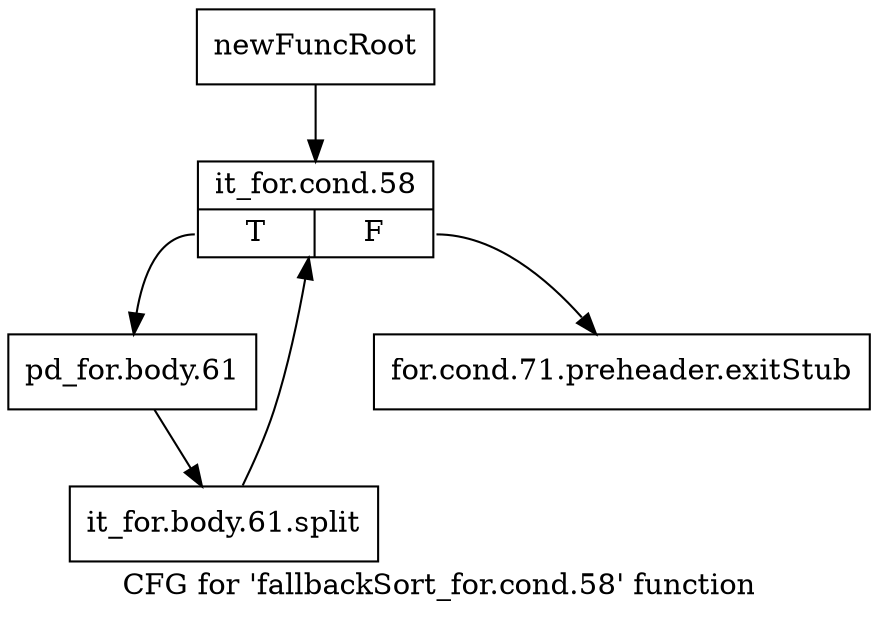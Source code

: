 digraph "CFG for 'fallbackSort_for.cond.58' function" {
	label="CFG for 'fallbackSort_for.cond.58' function";

	Node0x17c9ea0 [shape=record,label="{newFuncRoot}"];
	Node0x17c9ea0 -> Node0x17c9f40;
	Node0x17c9ef0 [shape=record,label="{for.cond.71.preheader.exitStub}"];
	Node0x17c9f40 [shape=record,label="{it_for.cond.58|{<s0>T|<s1>F}}"];
	Node0x17c9f40:s0 -> Node0x17c9f90;
	Node0x17c9f40:s1 -> Node0x17c9ef0;
	Node0x17c9f90 [shape=record,label="{pd_for.body.61}"];
	Node0x17c9f90 -> Node0x1c0ece0;
	Node0x1c0ece0 [shape=record,label="{it_for.body.61.split}"];
	Node0x1c0ece0 -> Node0x17c9f40;
}
